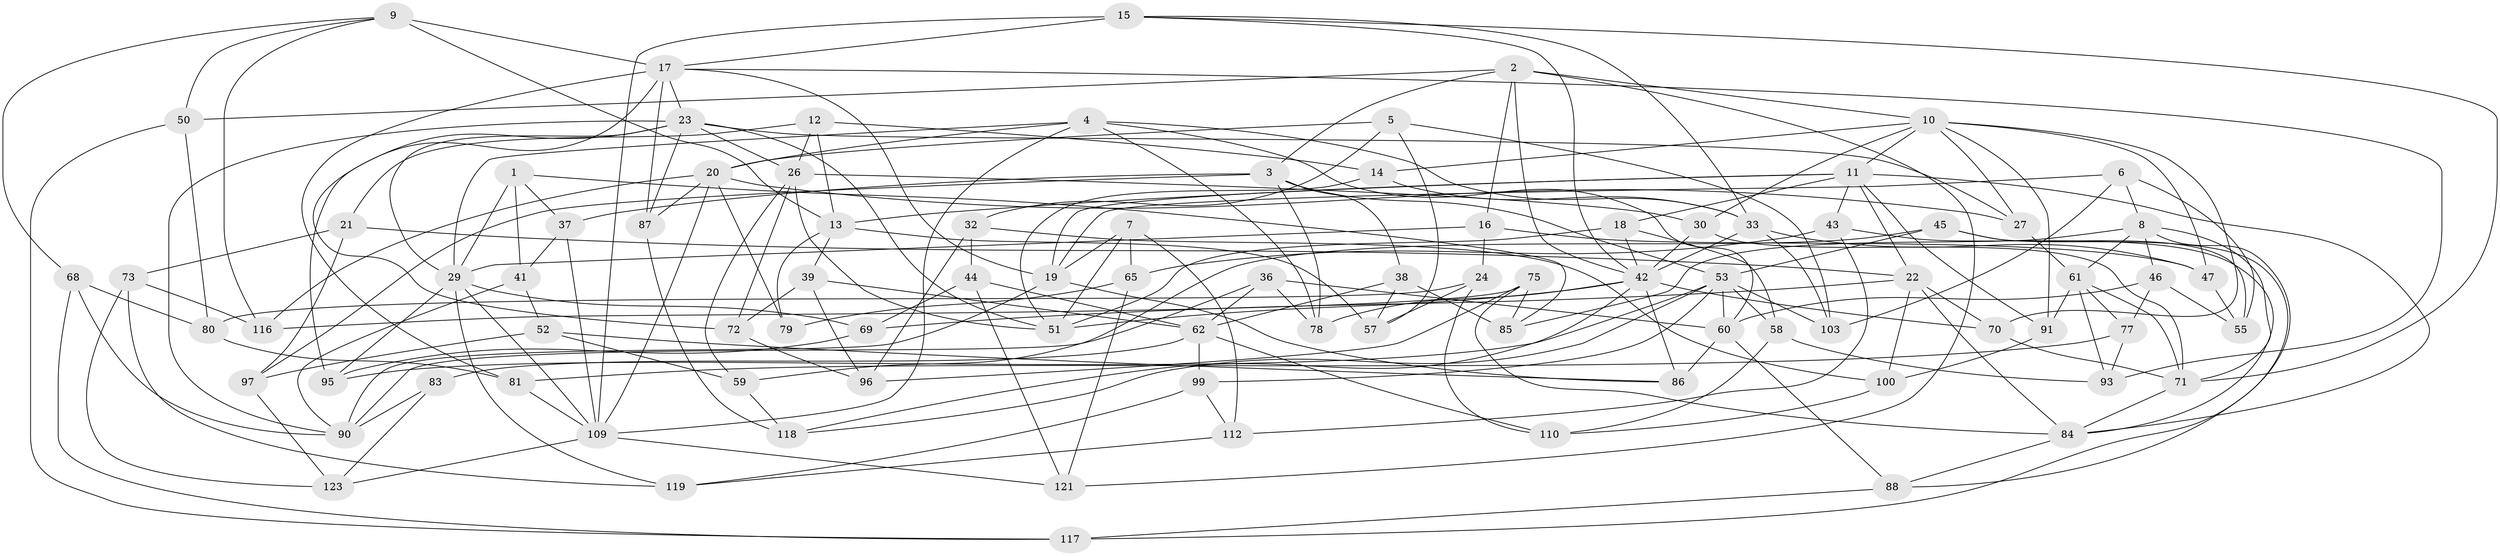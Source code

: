 // original degree distribution, {4: 1.0}
// Generated by graph-tools (version 1.1) at 2025/20/03/04/25 18:20:39]
// undirected, 89 vertices, 213 edges
graph export_dot {
graph [start="1"]
  node [color=gray90,style=filled];
  1;
  2 [super="+115"];
  3 [super="+94"];
  4 [super="+122"];
  5;
  6;
  7;
  8 [super="+56"];
  9 [super="+31"];
  10 [super="+89+106"];
  11 [super="+48"];
  12;
  13 [super="+28"];
  14;
  15 [super="+34"];
  16;
  17 [super="+67+92"];
  18;
  19 [super="+125"];
  20 [super="+120+25"];
  21;
  22 [super="+49"];
  23 [super="+35"];
  24;
  26 [super="+98"];
  27;
  29 [super="+40+54"];
  30;
  32;
  33 [super="+124"];
  36;
  37;
  38;
  39;
  41;
  42 [super="+105+64"];
  43;
  44;
  45;
  46;
  47;
  50;
  51 [super="+113"];
  52;
  53 [super="+66+104"];
  55;
  57;
  58;
  59;
  60 [super="+114"];
  61 [super="+74"];
  62 [super="+63"];
  65;
  68;
  69;
  70;
  71 [super="+108"];
  72;
  73;
  75;
  77;
  78;
  79;
  80;
  81;
  83;
  84 [super="+127"];
  85;
  86;
  87;
  88;
  90 [super="+107"];
  91;
  93;
  95;
  96;
  97;
  99;
  100;
  103;
  109 [super="+128+126"];
  110;
  112;
  116;
  117;
  118;
  119;
  121;
  123;
  1 -- 41;
  1 -- 37;
  1 -- 85;
  1 -- 29;
  2 -- 50;
  2 -- 121;
  2 -- 42;
  2 -- 16;
  2 -- 3;
  2 -- 10;
  3 -- 37;
  3 -- 78;
  3 -- 53;
  3 -- 97;
  3 -- 38;
  4 -- 78;
  4 -- 109;
  4 -- 33;
  4 -- 60;
  4 -- 29;
  4 -- 20;
  5 -- 57;
  5 -- 103;
  5 -- 32;
  5 -- 20;
  6 -- 19;
  6 -- 55;
  6 -- 103;
  6 -- 8;
  7 -- 65;
  7 -- 19;
  7 -- 112;
  7 -- 51;
  8 -- 88;
  8 -- 85;
  8 -- 71;
  8 -- 46;
  8 -- 61;
  9 -- 68;
  9 -- 13;
  9 -- 17 [weight=2];
  9 -- 50;
  9 -- 116;
  10 -- 14;
  10 -- 70;
  10 -- 91;
  10 -- 27;
  10 -- 47;
  10 -- 11;
  10 -- 30;
  11 -- 91;
  11 -- 18;
  11 -- 19;
  11 -- 84;
  11 -- 43;
  11 -- 13;
  11 -- 22;
  12 -- 26;
  12 -- 21;
  12 -- 14;
  12 -- 13;
  13 -- 57;
  13 -- 39;
  13 -- 79;
  14 -- 33;
  14 -- 51;
  15 -- 109;
  15 -- 33;
  15 -- 17 [weight=2];
  15 -- 71;
  15 -- 42;
  16 -- 24;
  16 -- 47;
  16 -- 29;
  17 -- 72;
  17 -- 81;
  17 -- 87;
  17 -- 93;
  17 -- 19;
  17 -- 23;
  18 -- 42;
  18 -- 58;
  18 -- 51;
  19 -- 86;
  19 -- 90;
  20 -- 87;
  20 -- 79 [weight=2];
  20 -- 116;
  20 -- 27;
  20 -- 109;
  21 -- 22;
  21 -- 73;
  21 -- 97;
  22 -- 69;
  22 -- 100;
  22 -- 70;
  22 -- 84;
  23 -- 51;
  23 -- 87;
  23 -- 27;
  23 -- 95;
  23 -- 90;
  23 -- 26;
  23 -- 29;
  24 -- 80;
  24 -- 110;
  24 -- 57;
  26 -- 30;
  26 -- 72;
  26 -- 59;
  26 -- 51;
  27 -- 61;
  29 -- 109;
  29 -- 95;
  29 -- 119;
  29 -- 69;
  30 -- 71;
  30 -- 42;
  32 -- 44;
  32 -- 100;
  32 -- 96;
  33 -- 47;
  33 -- 42;
  33 -- 103;
  36 -- 78;
  36 -- 62;
  36 -- 90;
  36 -- 60;
  37 -- 41;
  37 -- 109;
  38 -- 57;
  38 -- 85;
  38 -- 62;
  39 -- 72;
  39 -- 96;
  39 -- 62;
  41 -- 52;
  41 -- 90;
  42 -- 78;
  42 -- 70;
  42 -- 51;
  42 -- 86;
  42 -- 118;
  43 -- 84;
  43 -- 112;
  43 -- 65;
  44 -- 62;
  44 -- 121;
  44 -- 69;
  45 -- 55;
  45 -- 59;
  45 -- 117;
  45 -- 53;
  46 -- 77;
  46 -- 60;
  46 -- 55;
  47 -- 55;
  50 -- 117;
  50 -- 80;
  52 -- 97;
  52 -- 59;
  52 -- 86;
  53 -- 103;
  53 -- 58;
  53 -- 99;
  53 -- 118;
  53 -- 95;
  53 -- 60;
  58 -- 110;
  58 -- 93;
  59 -- 118;
  60 -- 88;
  60 -- 86;
  61 -- 91;
  61 -- 71;
  61 -- 77;
  61 -- 93;
  62 -- 83 [weight=2];
  62 -- 99;
  62 -- 110;
  65 -- 121;
  65 -- 79;
  68 -- 117;
  68 -- 80;
  68 -- 90;
  69 -- 95;
  70 -- 71;
  71 -- 84;
  72 -- 96;
  73 -- 116;
  73 -- 119;
  73 -- 123;
  75 -- 85;
  75 -- 116;
  75 -- 96;
  75 -- 84;
  77 -- 93;
  77 -- 81;
  80 -- 81;
  81 -- 109;
  83 -- 123;
  83 -- 90;
  84 -- 88;
  87 -- 118;
  88 -- 117;
  91 -- 100;
  97 -- 123;
  99 -- 112;
  99 -- 119;
  100 -- 110;
  109 -- 123;
  109 -- 121;
  112 -- 119;
}
